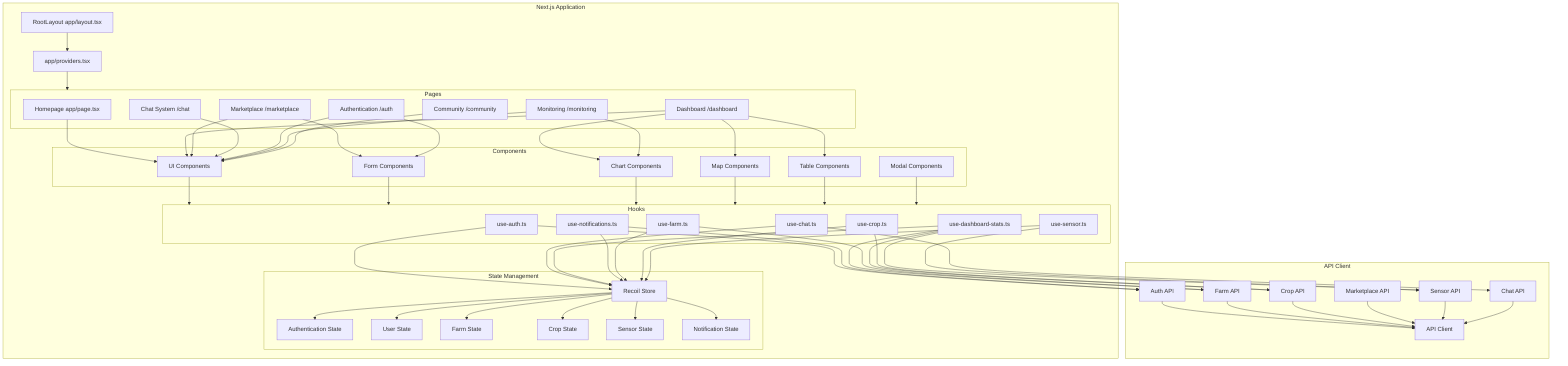graph TD
    subgraph "Next.js Application"
        RootLayout[RootLayout app/layout.tsx]
        Providers[app/providers.tsx]
        
        subgraph "Pages"
            Home[Homepage app/page.tsx]
            Dashboard[Dashboard /dashboard]
            Marketplace[Marketplace /marketplace]
            Chat[Chat System /chat]
            Auth[Authentication /auth]
            Monitoring[Monitoring /monitoring]
            Community[Community /community]
        end
        
        subgraph "Components"
            UI[UI Components]
            Forms[Form Components]
            Charts[Chart Components]
            Maps[Map Components]
            Tables[Table Components]
            Modals[Modal Components]
        end
        
        subgraph "Hooks"
            UseAuth[use-auth.ts]
            UseChat[use-chat.ts]
            UseDashboard[use-dashboard-stats.ts]
            UseNotifications[use-notifications.ts]
            UseFarm[use-farm.ts]
            UseCrop[use-crop.ts]
            UseSensor[use-sensor.ts]
        end
        
        subgraph "State Management"
            RecoilStore[Recoil Store]
            AuthState[Authentication State]
            UserState[User State]
            FarmState[Farm State]
            CropState[Crop State]
            SensorState[Sensor State]
            NotificationState[Notification State]
        end
    end
    
    subgraph "API Client"
        APIClient[API Client]
        AuthAPI[Auth API]
        FarmAPI[Farm API]
        CropAPI[Crop API]
        MarketplaceAPI[Marketplace API]
        SensorAPI[Sensor API]
        ChatAPI[Chat API]
    end
    
    %% Root Layout Connections
    RootLayout --> Providers
    Providers --> Pages
    
    %% Page Connections
    Home --> UI
    Dashboard --> UI
    Dashboard --> Charts
    Dashboard --> Maps
    Dashboard --> Tables
    Marketplace --> UI
    Marketplace --> Forms
    Chat --> UI
    Auth --> UI
    Auth --> Forms
    Monitoring --> UI
    Monitoring --> Charts
    Community --> UI
    
    %% Component Connections
    UI --> Hooks
    Forms --> Hooks
    Charts --> Hooks
    Maps --> Hooks
    Tables --> Hooks
    Modals --> Hooks
    
    %% Hook Connections
    UseAuth --> RecoilStore
    UseChat --> RecoilStore
    UseDashboard --> RecoilStore
    UseNotifications --> RecoilStore
    UseFarm --> RecoilStore
    UseCrop --> RecoilStore
    UseSensor --> RecoilStore
    
    %% State Connections
    RecoilStore --> AuthState
    RecoilStore --> UserState
    RecoilStore --> FarmState
    RecoilStore --> CropState
    RecoilStore --> SensorState
    RecoilStore --> NotificationState
    
    %% API Connections
    UseAuth --> AuthAPI
    UseChat --> ChatAPI
    UseDashboard --> FarmAPI
    UseDashboard --> CropAPI
    UseDashboard --> SensorAPI
    UseNotifications --> AuthAPI
    UseFarm --> FarmAPI
    UseCrop --> CropAPI
    UseSensor --> SensorAPI
    
    %% API Client Connections
    AuthAPI --> APIClient
    FarmAPI --> APIClient
    CropAPI --> APIClient
    MarketplaceAPI --> APIClient
    SensorAPI --> APIClient
    ChatAPI --> APIClient
